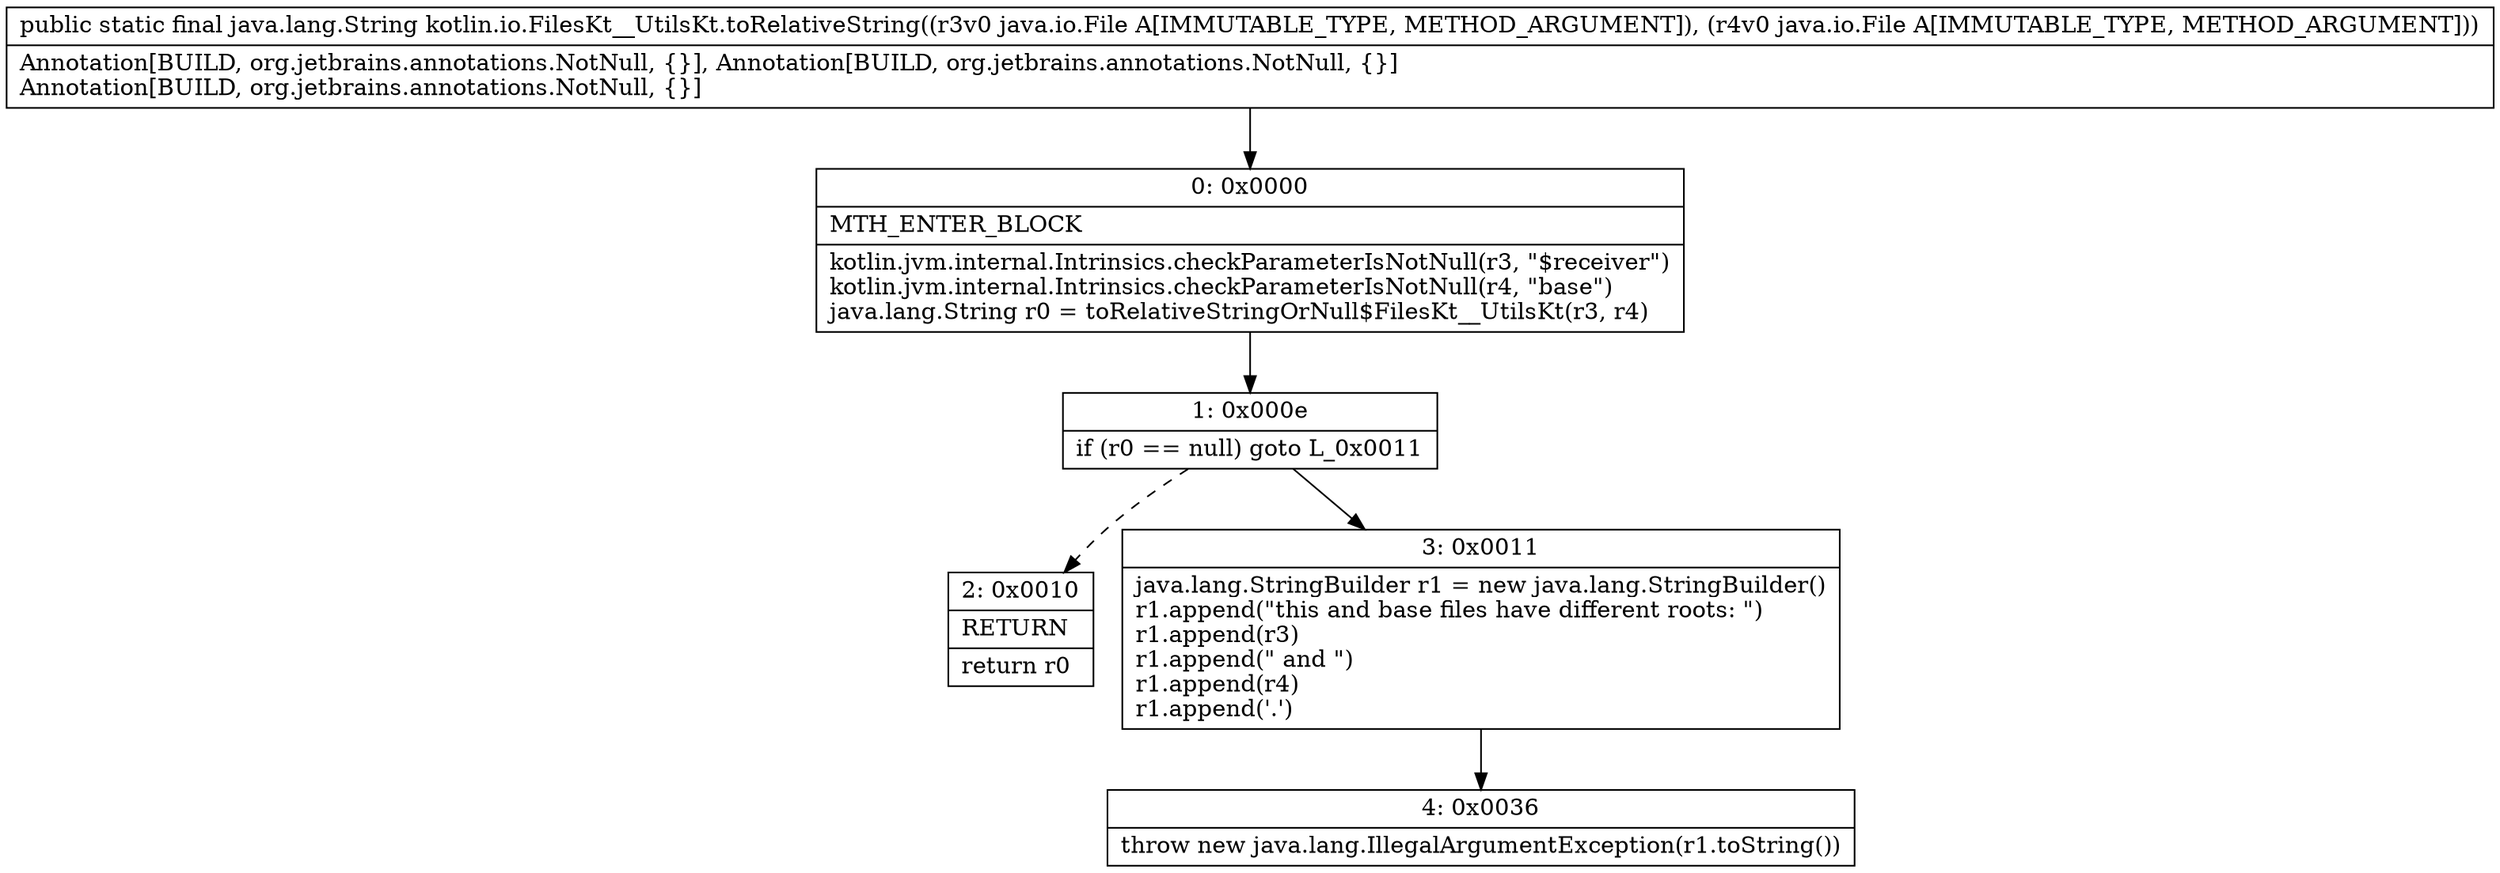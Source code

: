digraph "CFG forkotlin.io.FilesKt__UtilsKt.toRelativeString(Ljava\/io\/File;Ljava\/io\/File;)Ljava\/lang\/String;" {
Node_0 [shape=record,label="{0\:\ 0x0000|MTH_ENTER_BLOCK\l|kotlin.jvm.internal.Intrinsics.checkParameterIsNotNull(r3, \"$receiver\")\lkotlin.jvm.internal.Intrinsics.checkParameterIsNotNull(r4, \"base\")\ljava.lang.String r0 = toRelativeStringOrNull$FilesKt__UtilsKt(r3, r4)\l}"];
Node_1 [shape=record,label="{1\:\ 0x000e|if (r0 == null) goto L_0x0011\l}"];
Node_2 [shape=record,label="{2\:\ 0x0010|RETURN\l|return r0\l}"];
Node_3 [shape=record,label="{3\:\ 0x0011|java.lang.StringBuilder r1 = new java.lang.StringBuilder()\lr1.append(\"this and base files have different roots: \")\lr1.append(r3)\lr1.append(\" and \")\lr1.append(r4)\lr1.append('.')\l}"];
Node_4 [shape=record,label="{4\:\ 0x0036|throw new java.lang.IllegalArgumentException(r1.toString())\l}"];
MethodNode[shape=record,label="{public static final java.lang.String kotlin.io.FilesKt__UtilsKt.toRelativeString((r3v0 java.io.File A[IMMUTABLE_TYPE, METHOD_ARGUMENT]), (r4v0 java.io.File A[IMMUTABLE_TYPE, METHOD_ARGUMENT]))  | Annotation[BUILD, org.jetbrains.annotations.NotNull, \{\}], Annotation[BUILD, org.jetbrains.annotations.NotNull, \{\}]\lAnnotation[BUILD, org.jetbrains.annotations.NotNull, \{\}]\l}"];
MethodNode -> Node_0;
Node_0 -> Node_1;
Node_1 -> Node_2[style=dashed];
Node_1 -> Node_3;
Node_3 -> Node_4;
}

